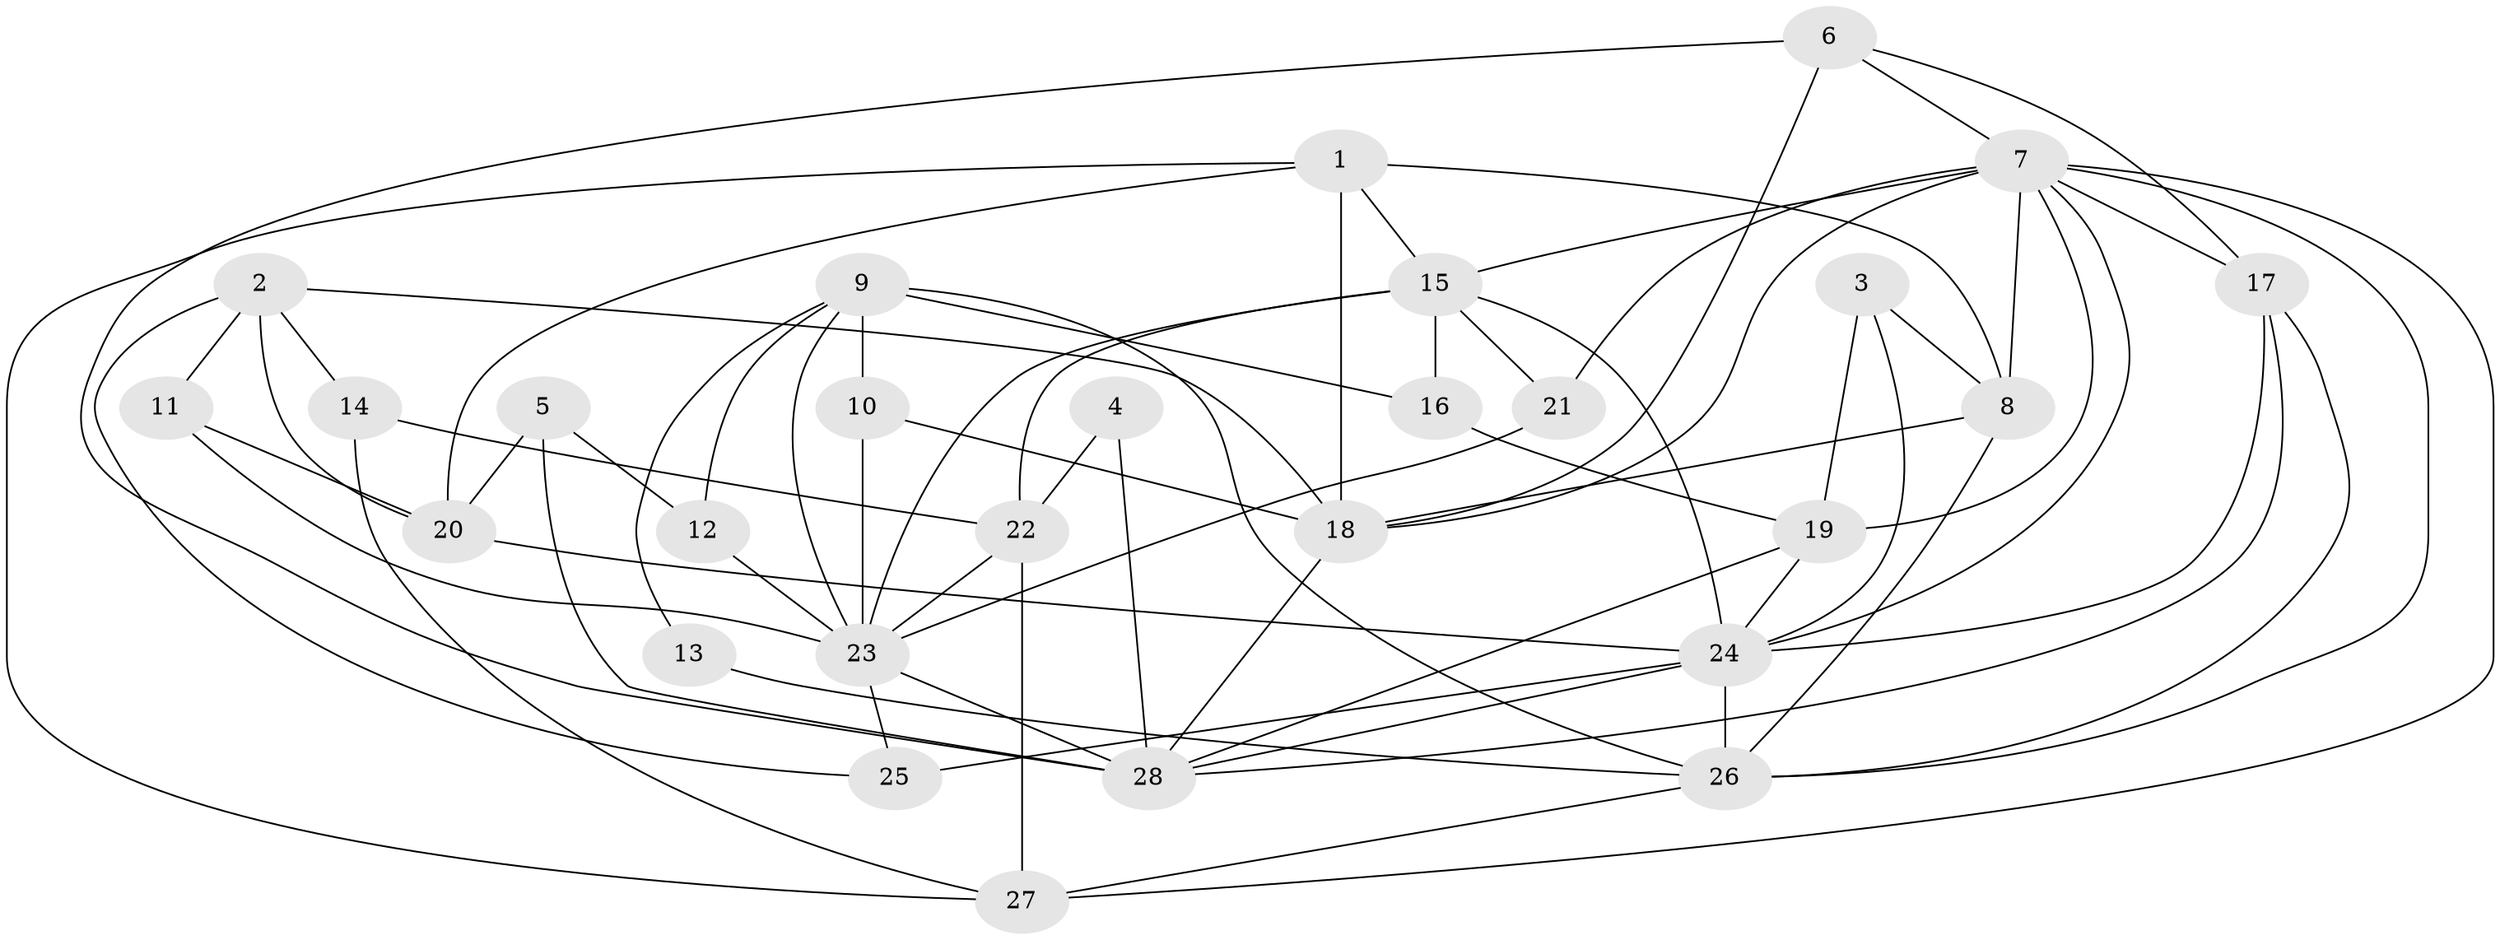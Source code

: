 // original degree distribution, {4: 0.2727272727272727, 3: 0.32727272727272727, 5: 0.18181818181818182, 7: 0.07272727272727272, 2: 0.09090909090909091, 6: 0.05454545454545454}
// Generated by graph-tools (version 1.1) at 2025/26/03/09/25 03:26:12]
// undirected, 28 vertices, 69 edges
graph export_dot {
graph [start="1"]
  node [color=gray90,style=filled];
  1;
  2;
  3;
  4;
  5;
  6;
  7;
  8;
  9;
  10;
  11;
  12;
  13;
  14;
  15;
  16;
  17;
  18;
  19;
  20;
  21;
  22;
  23;
  24;
  25;
  26;
  27;
  28;
  1 -- 8 [weight=1.0];
  1 -- 15 [weight=1.0];
  1 -- 18 [weight=3.0];
  1 -- 20 [weight=1.0];
  1 -- 27 [weight=1.0];
  2 -- 11 [weight=1.0];
  2 -- 14 [weight=1.0];
  2 -- 18 [weight=1.0];
  2 -- 20 [weight=1.0];
  2 -- 25 [weight=1.0];
  3 -- 8 [weight=1.0];
  3 -- 19 [weight=1.0];
  3 -- 24 [weight=1.0];
  4 -- 22 [weight=2.0];
  4 -- 28 [weight=1.0];
  5 -- 12 [weight=1.0];
  5 -- 20 [weight=1.0];
  5 -- 28 [weight=1.0];
  6 -- 7 [weight=1.0];
  6 -- 17 [weight=1.0];
  6 -- 18 [weight=1.0];
  6 -- 28 [weight=1.0];
  7 -- 8 [weight=1.0];
  7 -- 15 [weight=1.0];
  7 -- 17 [weight=2.0];
  7 -- 18 [weight=2.0];
  7 -- 19 [weight=1.0];
  7 -- 21 [weight=2.0];
  7 -- 24 [weight=1.0];
  7 -- 26 [weight=1.0];
  7 -- 27 [weight=1.0];
  8 -- 18 [weight=1.0];
  8 -- 26 [weight=1.0];
  9 -- 10 [weight=1.0];
  9 -- 12 [weight=1.0];
  9 -- 13 [weight=1.0];
  9 -- 16 [weight=2.0];
  9 -- 23 [weight=1.0];
  9 -- 26 [weight=1.0];
  10 -- 18 [weight=1.0];
  10 -- 23 [weight=1.0];
  11 -- 20 [weight=1.0];
  11 -- 23 [weight=2.0];
  12 -- 23 [weight=2.0];
  13 -- 26 [weight=1.0];
  14 -- 22 [weight=2.0];
  14 -- 27 [weight=1.0];
  15 -- 16 [weight=1.0];
  15 -- 21 [weight=1.0];
  15 -- 22 [weight=1.0];
  15 -- 23 [weight=1.0];
  15 -- 24 [weight=1.0];
  16 -- 19 [weight=1.0];
  17 -- 24 [weight=1.0];
  17 -- 26 [weight=1.0];
  17 -- 28 [weight=1.0];
  18 -- 28 [weight=1.0];
  19 -- 24 [weight=1.0];
  19 -- 28 [weight=1.0];
  20 -- 24 [weight=1.0];
  21 -- 23 [weight=1.0];
  22 -- 23 [weight=1.0];
  22 -- 27 [weight=2.0];
  23 -- 25 [weight=1.0];
  23 -- 28 [weight=1.0];
  24 -- 25 [weight=2.0];
  24 -- 26 [weight=1.0];
  24 -- 28 [weight=1.0];
  26 -- 27 [weight=1.0];
}
